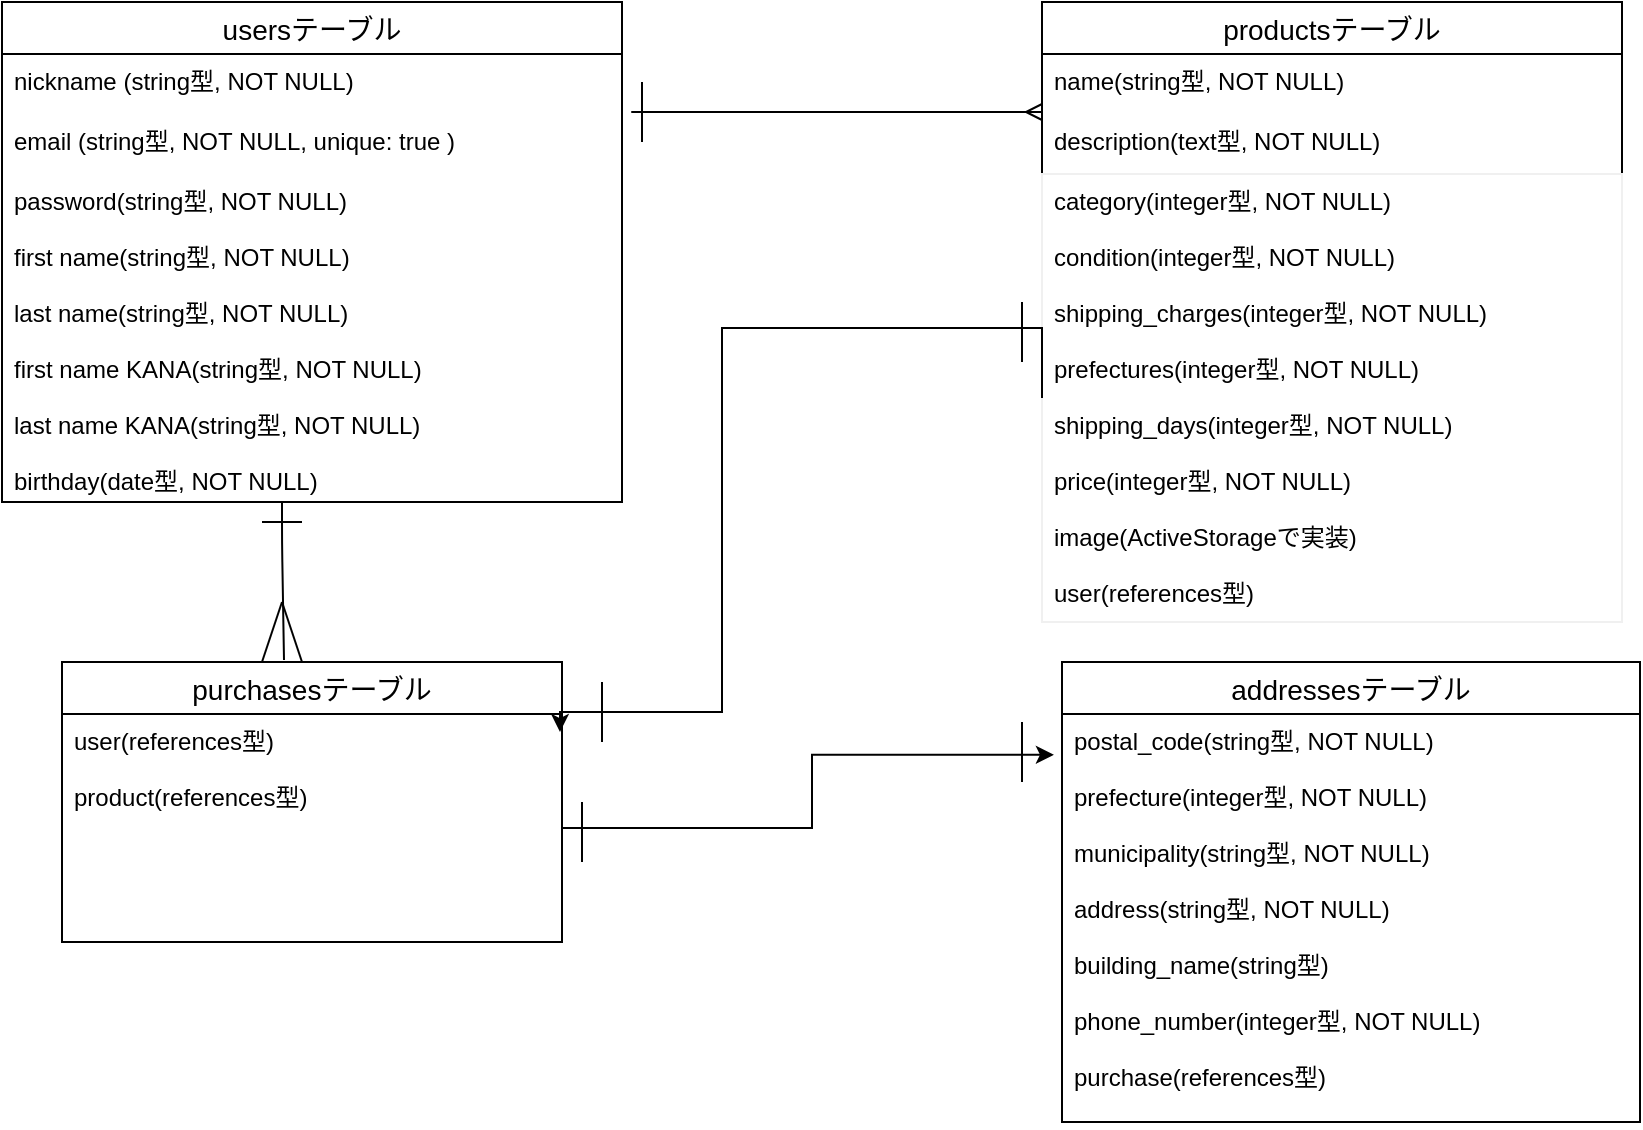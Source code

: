 <mxfile version="14.2.4" type="embed">
    <diagram id="HJyicEi9HMhD_rTyd6mE" name="ページ1">
        <mxGraphModel dx="1180" dy="603" grid="1" gridSize="10" guides="1" tooltips="1" connect="1" arrows="1" fold="1" page="1" pageScale="1" pageWidth="850" pageHeight="1100" math="0" shadow="0">
            <root>
                <mxCell id="0"/>
                <mxCell id="1" parent="0"/>
                <mxCell id="15" value="usersテーブル" style="swimlane;fontStyle=0;childLayout=stackLayout;horizontal=1;startSize=26;horizontalStack=0;resizeParent=1;resizeParentMax=0;resizeLast=0;collapsible=1;marginBottom=0;align=center;fontSize=14;" parent="1" vertex="1">
                    <mxGeometry x="140" y="120" width="310" height="250" as="geometry"/>
                </mxCell>
                <mxCell id="16" value="nickname (string型, NOT NULL)" style="text;strokeColor=none;fillColor=none;spacingLeft=4;spacingRight=4;overflow=hidden;rotatable=0;points=[[0,0.5],[1,0.5]];portConstraint=eastwest;fontSize=12;" parent="15" vertex="1">
                    <mxGeometry y="26" width="310" height="30" as="geometry"/>
                </mxCell>
                <mxCell id="17" value="email (string型, NOT NULL, unique: true )" style="text;strokeColor=none;fillColor=none;spacingLeft=4;spacingRight=4;overflow=hidden;rotatable=0;points=[[0,0.5],[1,0.5]];portConstraint=eastwest;fontSize=12;" parent="15" vertex="1">
                    <mxGeometry y="56" width="310" height="30" as="geometry"/>
                </mxCell>
                <mxCell id="18" value="password(string型, NOT NULL)&#10;&#10;first name(string型, NOT NULL)&#10;&#10;last name(string型, NOT NULL)&#10;&#10;first name KANA(string型, NOT NULL)&#10;&#10;last name KANA(string型, NOT NULL)&#10;&#10;birthday(date型, NOT NULL)" style="text;strokeColor=none;fillColor=none;spacingLeft=4;spacingRight=4;overflow=hidden;rotatable=0;points=[[0,0.5],[1,0.5]];portConstraint=eastwest;fontSize=12;" parent="15" vertex="1">
                    <mxGeometry y="86" width="310" height="164" as="geometry"/>
                </mxCell>
                <mxCell id="19" value="productsテーブル" style="swimlane;fontStyle=0;childLayout=stackLayout;horizontal=1;startSize=26;horizontalStack=0;resizeParent=1;resizeParentMax=0;resizeLast=0;collapsible=1;marginBottom=0;align=center;fontSize=14;" parent="1" vertex="1">
                    <mxGeometry x="660" y="120" width="290" height="310" as="geometry"/>
                </mxCell>
                <mxCell id="20" value="name(string型, NOT NULL)" style="text;strokeColor=none;fillColor=none;spacingLeft=4;spacingRight=4;overflow=hidden;rotatable=0;points=[[0,0.5],[1,0.5]];portConstraint=eastwest;fontSize=12;" parent="19" vertex="1">
                    <mxGeometry y="26" width="290" height="30" as="geometry"/>
                </mxCell>
                <mxCell id="21" value="description(text型, NOT NULL)" style="text;strokeColor=none;fillColor=none;spacingLeft=4;spacingRight=4;overflow=hidden;rotatable=0;points=[[0,0.5],[1,0.5]];portConstraint=eastwest;fontSize=12;" parent="19" vertex="1">
                    <mxGeometry y="56" width="290" height="30" as="geometry"/>
                </mxCell>
                <mxCell id="22" value="category(integer型, NOT NULL)&#10;&#10;condition(integer型, NOT NULL)&#10;&#10;shipping_charges(integer型, NOT NULL)&#10;&#10;prefectures(integer型, NOT NULL)&#10;&#10;shipping_days(integer型, NOT NULL)&#10;&#10;price(integer型, NOT NULL)&#10;&#10;image(ActiveStorageで実装)&#10;&#10;user(references型)&#10;" style="text;fillColor=none;spacingLeft=4;spacingRight=4;overflow=hidden;rotatable=0;points=[[0,0.5],[1,0.5]];portConstraint=eastwest;fontSize=12;strokeColor=#f0f0f0;" parent="19" vertex="1">
                    <mxGeometry y="86" width="290" height="224" as="geometry"/>
                </mxCell>
                <mxCell id="24" value="purchasesテーブル" style="swimlane;fontStyle=0;childLayout=stackLayout;horizontal=1;startSize=26;horizontalStack=0;resizeParent=1;resizeParentMax=0;resizeLast=0;collapsible=1;marginBottom=0;align=center;fontSize=14;" parent="1" vertex="1">
                    <mxGeometry x="170" y="450" width="250" height="140" as="geometry"/>
                </mxCell>
                <mxCell id="25" value="user(references型)&#10;&#10;product(references型)&#10;&#10;&#10;" style="text;strokeColor=none;fillColor=none;spacingLeft=4;spacingRight=4;overflow=hidden;rotatable=0;points=[[0,0.5],[1,0.5]];portConstraint=eastwest;fontSize=12;" parent="24" vertex="1">
                    <mxGeometry y="26" width="250" height="114" as="geometry"/>
                </mxCell>
                <mxCell id="43" value="addressesテーブル" style="swimlane;fontStyle=0;childLayout=stackLayout;horizontal=1;startSize=26;horizontalStack=0;resizeParent=1;resizeParentMax=0;resizeLast=0;collapsible=1;marginBottom=0;align=center;fontSize=14;" parent="1" vertex="1">
                    <mxGeometry x="670" y="450" width="289" height="230" as="geometry"/>
                </mxCell>
                <mxCell id="44" value="postal_code(string型, NOT NULL)&#10;&#10;prefecture(integer型, NOT NULL)&#10;&#10;municipality(string型, NOT NULL)&#10;&#10;address(string型, NOT NULL)&#10;&#10;building_name(string型)&#10;&#10;phone_number(integer型, NOT NULL)&#10;&#10;purchase(references型)&#10;" style="text;strokeColor=none;fillColor=none;spacingLeft=4;spacingRight=4;overflow=hidden;rotatable=0;points=[[0,0.5],[1,0.5]];portConstraint=eastwest;fontSize=12;" parent="43" vertex="1">
                    <mxGeometry y="26" width="289" height="204" as="geometry"/>
                </mxCell>
                <mxCell id="23" style="edgeStyle=orthogonalEdgeStyle;orthogonalLoop=1;jettySize=auto;html=1;endArrow=ERmany;endFill=0;" parent="1" edge="1">
                    <mxGeometry relative="1" as="geometry">
                        <mxPoint x="490" y="175" as="sourcePoint"/>
                        <mxPoint x="660" y="175" as="targetPoint"/>
                        <Array as="points">
                            <mxPoint x="450" y="175"/>
                            <mxPoint x="450" y="175"/>
                        </Array>
                    </mxGeometry>
                </mxCell>
                <mxCell id="52" style="edgeStyle=orthogonalEdgeStyle;rounded=0;orthogonalLoop=1;jettySize=auto;html=1;exitX=0;exitY=0.5;exitDx=0;exitDy=0;entryX=0.996;entryY=0.079;entryDx=0;entryDy=0;entryPerimeter=0;" parent="1" source="22" target="25" edge="1">
                    <mxGeometry relative="1" as="geometry">
                        <mxPoint x="500" y="470" as="targetPoint"/>
                        <Array as="points">
                            <mxPoint x="500" y="283"/>
                            <mxPoint x="500" y="475"/>
                        </Array>
                    </mxGeometry>
                </mxCell>
                <mxCell id="56" style="edgeStyle=orthogonalEdgeStyle;rounded=0;orthogonalLoop=1;jettySize=auto;html=1;exitX=1;exitY=0.5;exitDx=0;exitDy=0;entryX=-0.014;entryY=0.1;entryDx=0;entryDy=0;entryPerimeter=0;" parent="1" source="25" target="44" edge="1">
                    <mxGeometry relative="1" as="geometry"/>
                </mxCell>
                <mxCell id="57" value="" style="endArrow=none;html=1;" parent="1" edge="1">
                    <mxGeometry width="50" height="50" relative="1" as="geometry">
                        <mxPoint x="650" y="510" as="sourcePoint"/>
                        <mxPoint x="650" y="480" as="targetPoint"/>
                    </mxGeometry>
                </mxCell>
                <mxCell id="58" value="" style="endArrow=none;html=1;" parent="1" edge="1">
                    <mxGeometry width="50" height="50" relative="1" as="geometry">
                        <mxPoint x="430" y="550" as="sourcePoint"/>
                        <mxPoint x="430" y="520" as="targetPoint"/>
                    </mxGeometry>
                </mxCell>
                <mxCell id="59" value="" style="endArrow=none;html=1;exitX=0.444;exitY=-0.007;exitDx=0;exitDy=0;exitPerimeter=0;" parent="1" source="24" edge="1">
                    <mxGeometry width="50" height="50" relative="1" as="geometry">
                        <mxPoint x="280" y="430" as="sourcePoint"/>
                        <mxPoint x="280" y="370" as="targetPoint"/>
                        <Array as="points">
                            <mxPoint x="280" y="390"/>
                        </Array>
                    </mxGeometry>
                </mxCell>
                <mxCell id="60" value="" style="endArrow=none;html=1;" parent="1" edge="1">
                    <mxGeometry width="50" height="50" relative="1" as="geometry">
                        <mxPoint x="270" y="450" as="sourcePoint"/>
                        <mxPoint x="280" y="420" as="targetPoint"/>
                    </mxGeometry>
                </mxCell>
                <mxCell id="62" value="" style="endArrow=none;html=1;" parent="1" edge="1">
                    <mxGeometry width="50" height="50" relative="1" as="geometry">
                        <mxPoint x="290" y="450" as="sourcePoint"/>
                        <mxPoint x="280" y="420" as="targetPoint"/>
                    </mxGeometry>
                </mxCell>
                <mxCell id="66" value="" style="endArrow=none;html=1;" parent="1" edge="1">
                    <mxGeometry width="50" height="50" relative="1" as="geometry">
                        <mxPoint x="460" y="190" as="sourcePoint"/>
                        <mxPoint x="460" y="160" as="targetPoint"/>
                    </mxGeometry>
                </mxCell>
                <mxCell id="67" value="" style="endArrow=none;html=1;" parent="1" edge="1">
                    <mxGeometry width="50" height="50" relative="1" as="geometry">
                        <mxPoint x="650" y="300" as="sourcePoint"/>
                        <mxPoint x="650" y="270" as="targetPoint"/>
                    </mxGeometry>
                </mxCell>
                <mxCell id="68" value="" style="endArrow=none;html=1;" parent="1" edge="1">
                    <mxGeometry width="50" height="50" relative="1" as="geometry">
                        <mxPoint x="440" y="490" as="sourcePoint"/>
                        <mxPoint x="440" y="460" as="targetPoint"/>
                    </mxGeometry>
                </mxCell>
                <mxCell id="71" value="" style="endArrow=none;html=1;" parent="1" edge="1">
                    <mxGeometry width="50" height="50" relative="1" as="geometry">
                        <mxPoint x="260" y="370" as="sourcePoint"/>
                        <mxPoint x="300" y="370" as="targetPoint"/>
                    </mxGeometry>
                </mxCell>
                <mxCell id="73" value="" style="endArrow=none;html=1;" parent="1" edge="1">
                    <mxGeometry width="50" height="50" relative="1" as="geometry">
                        <mxPoint x="270" y="380" as="sourcePoint"/>
                        <mxPoint x="290" y="380" as="targetPoint"/>
                    </mxGeometry>
                </mxCell>
            </root>
        </mxGraphModel>
    </diagram>
</mxfile>